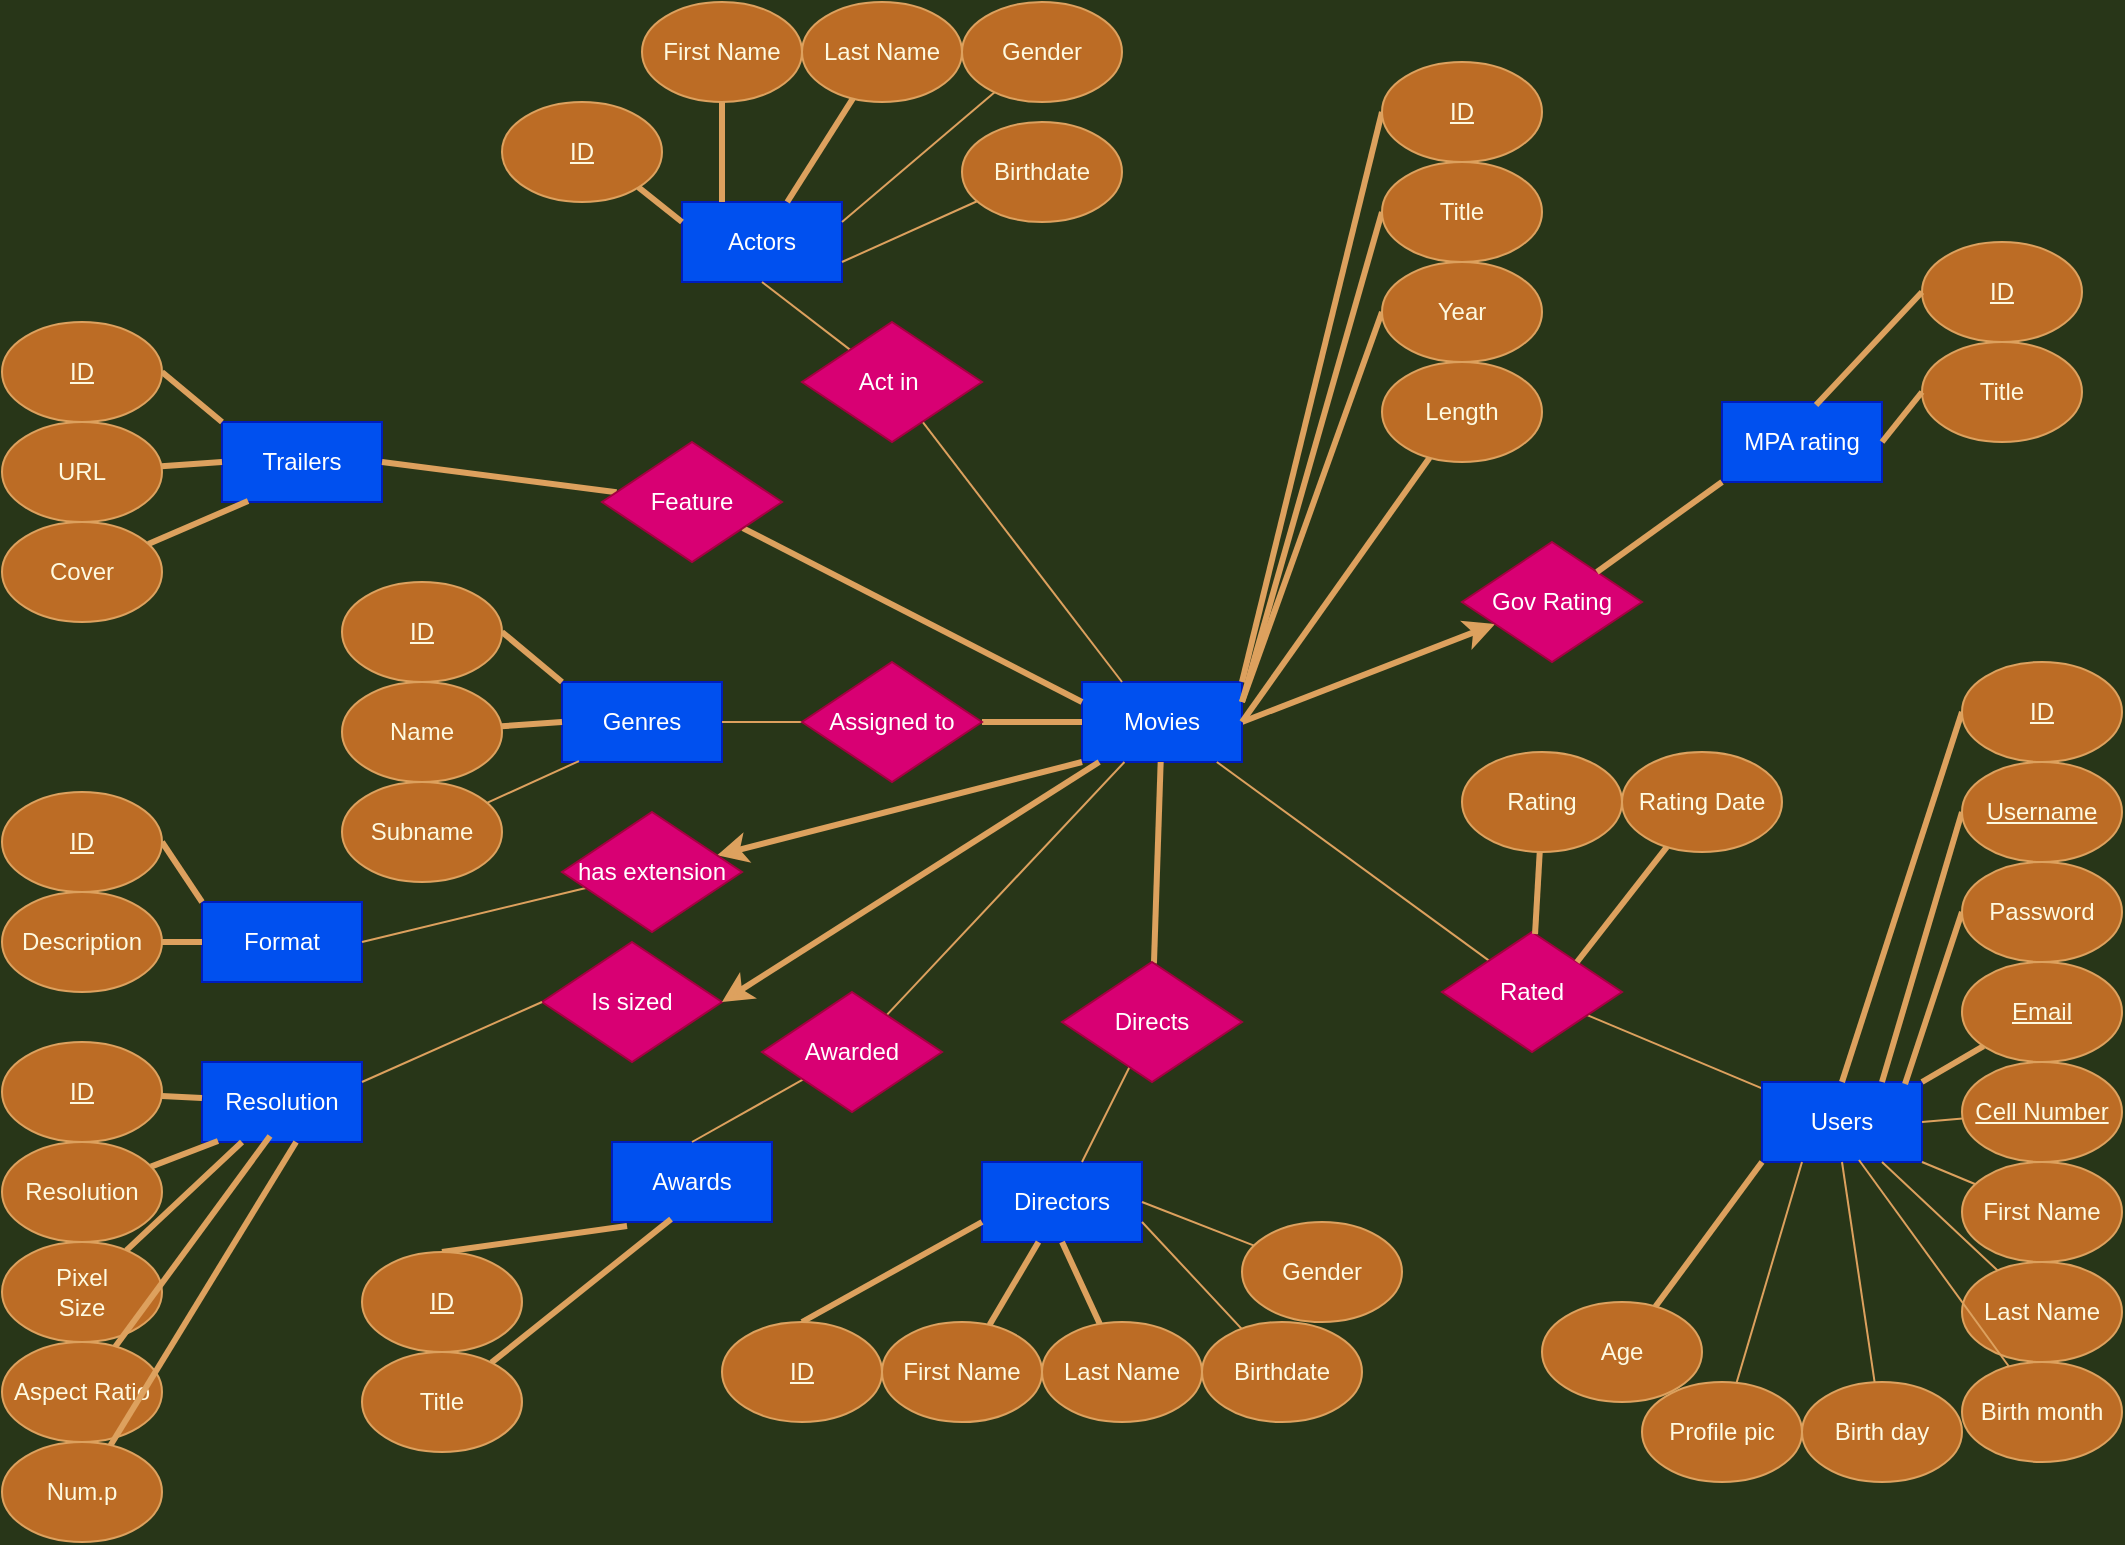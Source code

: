 <mxfile>
    <diagram id="TzO9_d-Kj98EIlD6F85Y" name="Page-1">
        <mxGraphModel dx="859" dy="622" grid="1" gridSize="10" guides="1" tooltips="1" connect="1" arrows="1" fold="1" page="1" pageScale="1" pageWidth="1100" pageHeight="850" background="#283618" math="0" shadow="0">
            <root>
                <mxCell id="0"/>
                <mxCell id="1" parent="0"/>
                <mxCell id="2" value="Trailers" style="rounded=0;whiteSpace=wrap;html=1;fillColor=#0050ef;strokeColor=#001DBC;fontColor=#ffffff;" parent="1" vertex="1">
                    <mxGeometry x="120" y="220" width="80" height="40" as="geometry"/>
                </mxCell>
                <mxCell id="3" value="Format" style="rounded=0;whiteSpace=wrap;html=1;fillColor=#0050ef;strokeColor=#001DBC;fontColor=#ffffff;" parent="1" vertex="1">
                    <mxGeometry x="110" y="460" width="80" height="40" as="geometry"/>
                </mxCell>
                <mxCell id="4" value="Genres" style="rounded=0;whiteSpace=wrap;html=1;fillColor=#0050ef;strokeColor=#001DBC;fontColor=#ffffff;" parent="1" vertex="1">
                    <mxGeometry x="290" y="350" width="80" height="40" as="geometry"/>
                </mxCell>
                <mxCell id="5" value="Actors" style="rounded=0;whiteSpace=wrap;html=1;fillColor=#0050ef;strokeColor=#001DBC;fontColor=#ffffff;" parent="1" vertex="1">
                    <mxGeometry x="350" y="110" width="80" height="40" as="geometry"/>
                </mxCell>
                <mxCell id="6" value="Directors" style="rounded=0;whiteSpace=wrap;html=1;fillColor=#0050ef;strokeColor=#001DBC;fontColor=#ffffff;" parent="1" vertex="1">
                    <mxGeometry x="500" y="590" width="80" height="40" as="geometry"/>
                </mxCell>
                <mxCell id="136" value="" style="edgeStyle=none;rounded=0;orthogonalLoop=1;jettySize=auto;html=1;endArrow=classic;endFill=1;strokeWidth=3;strokeColor=#DDA15E;" edge="1" parent="1" target="134">
                    <mxGeometry relative="1" as="geometry">
                        <mxPoint x="630" y="370" as="sourcePoint"/>
                    </mxGeometry>
                </mxCell>
                <mxCell id="8" value="Movies" style="rounded=0;whiteSpace=wrap;html=1;fillColor=#0050ef;strokeColor=#001DBC;fontColor=#ffffff;" parent="1" vertex="1">
                    <mxGeometry x="550" y="350" width="80" height="40" as="geometry"/>
                </mxCell>
                <mxCell id="10" value="Awards" style="rounded=0;whiteSpace=wrap;html=1;fillColor=#0050ef;strokeColor=#001DBC;fontColor=#ffffff;" parent="1" vertex="1">
                    <mxGeometry x="315" y="580" width="80" height="40" as="geometry"/>
                </mxCell>
                <mxCell id="83" value="" style="edgeStyle=none;rounded=1;sketch=0;orthogonalLoop=1;jettySize=auto;html=1;fontColor=#FEFAE0;startArrow=none;startFill=0;endArrow=none;endFill=0;strokeColor=#DDA15E;strokeWidth=1;fillColor=#BC6C25;" parent="1" source="11" target="69" edge="1">
                    <mxGeometry relative="1" as="geometry"/>
                </mxCell>
                <mxCell id="11" value="Users" style="rounded=0;whiteSpace=wrap;html=1;fillColor=#0050ef;strokeColor=#001DBC;fontColor=#ffffff;" parent="1" vertex="1">
                    <mxGeometry x="890" y="550" width="80" height="40" as="geometry"/>
                </mxCell>
                <mxCell id="13" style="rounded=0;orthogonalLoop=1;jettySize=auto;html=1;entryX=1;entryY=0;entryDx=0;entryDy=0;strokeWidth=3;endArrow=none;endFill=0;exitX=0;exitY=0.5;exitDx=0;exitDy=0;labelBackgroundColor=#283618;strokeColor=#DDA15E;fontColor=#FEFAE0;" parent="1" source="12" target="8" edge="1">
                    <mxGeometry relative="1" as="geometry"/>
                </mxCell>
                <mxCell id="12" value="&lt;u&gt;ID&lt;/u&gt;" style="ellipse;whiteSpace=wrap;html=1;fillColor=#BC6C25;strokeColor=#DDA15E;fontColor=#FEFAE0;" parent="1" vertex="1">
                    <mxGeometry x="700" y="40" width="80" height="50" as="geometry"/>
                </mxCell>
                <mxCell id="14" style="rounded=0;orthogonalLoop=1;jettySize=auto;html=1;strokeWidth=3;endArrow=none;endFill=0;entryX=0;entryY=0;entryDx=0;entryDy=0;exitX=1;exitY=0.5;exitDx=0;exitDy=0;labelBackgroundColor=#283618;strokeColor=#DDA15E;fontColor=#FEFAE0;" parent="1" source="15" target="2" edge="1">
                    <mxGeometry relative="1" as="geometry">
                        <mxPoint x="100" y="240" as="targetPoint"/>
                    </mxGeometry>
                </mxCell>
                <mxCell id="15" value="&lt;u&gt;ID&lt;/u&gt;" style="ellipse;whiteSpace=wrap;html=1;fillColor=#BC6C25;strokeColor=#DDA15E;fontColor=#FEFAE0;" parent="1" vertex="1">
                    <mxGeometry x="10" y="170" width="80" height="50" as="geometry"/>
                </mxCell>
                <mxCell id="16" style="rounded=0;orthogonalLoop=1;jettySize=auto;html=1;strokeWidth=3;endArrow=none;endFill=0;entryX=0;entryY=0;entryDx=0;entryDy=0;exitX=1;exitY=0.5;exitDx=0;exitDy=0;labelBackgroundColor=#283618;strokeColor=#DDA15E;fontColor=#FEFAE0;" parent="1" source="17" target="4" edge="1">
                    <mxGeometry relative="1" as="geometry">
                        <mxPoint x="280" y="370" as="targetPoint"/>
                    </mxGeometry>
                </mxCell>
                <mxCell id="17" value="&lt;u&gt;ID&lt;/u&gt;" style="ellipse;whiteSpace=wrap;html=1;fillColor=#BC6C25;strokeColor=#DDA15E;fontColor=#FEFAE0;" parent="1" vertex="1">
                    <mxGeometry x="180" y="300" width="80" height="50" as="geometry"/>
                </mxCell>
                <mxCell id="18" style="rounded=0;orthogonalLoop=1;jettySize=auto;html=1;strokeWidth=3;endArrow=none;endFill=0;entryX=0;entryY=0;entryDx=0;entryDy=0;exitX=1;exitY=0.5;exitDx=0;exitDy=0;labelBackgroundColor=#283618;strokeColor=#DDA15E;fontColor=#FEFAE0;" parent="1" source="19" target="3" edge="1">
                    <mxGeometry relative="1" as="geometry">
                        <mxPoint x="90" y="470" as="targetPoint"/>
                    </mxGeometry>
                </mxCell>
                <mxCell id="19" value="&lt;u&gt;ID&lt;/u&gt;" style="ellipse;whiteSpace=wrap;html=1;fillColor=#BC6C25;strokeColor=#DDA15E;fontColor=#FEFAE0;" parent="1" vertex="1">
                    <mxGeometry x="10" y="405" width="80" height="50" as="geometry"/>
                </mxCell>
                <mxCell id="20" style="rounded=0;orthogonalLoop=1;jettySize=auto;html=1;strokeWidth=3;endArrow=none;endFill=0;exitX=1;exitY=1;exitDx=0;exitDy=0;labelBackgroundColor=#283618;strokeColor=#DDA15E;fontColor=#FEFAE0;entryX=0;entryY=0.25;entryDx=0;entryDy=0;" parent="1" source="21" target="5" edge="1">
                    <mxGeometry relative="1" as="geometry">
                        <mxPoint x="380" y="100" as="targetPoint"/>
                    </mxGeometry>
                </mxCell>
                <mxCell id="21" value="&lt;u&gt;ID&lt;/u&gt;" style="ellipse;whiteSpace=wrap;html=1;fillColor=#BC6C25;strokeColor=#DDA15E;fontColor=#FEFAE0;" parent="1" vertex="1">
                    <mxGeometry x="260" y="60" width="80" height="50" as="geometry"/>
                </mxCell>
                <mxCell id="22" style="rounded=0;orthogonalLoop=1;jettySize=auto;html=1;entryX=0.094;entryY=1.05;entryDx=0;entryDy=0;strokeWidth=3;endArrow=none;endFill=0;exitX=0.5;exitY=0;exitDx=0;exitDy=0;labelBackgroundColor=#283618;strokeColor=#DDA15E;fontColor=#FEFAE0;entryPerimeter=0;" parent="1" source="23" target="10" edge="1">
                    <mxGeometry relative="1" as="geometry">
                        <mxPoint x="300" y="690" as="targetPoint"/>
                    </mxGeometry>
                </mxCell>
                <mxCell id="23" value="&lt;u&gt;ID&lt;/u&gt;" style="ellipse;whiteSpace=wrap;html=1;fillColor=#BC6C25;strokeColor=#DDA15E;fontColor=#FEFAE0;" parent="1" vertex="1">
                    <mxGeometry x="190" y="635" width="80" height="50" as="geometry"/>
                </mxCell>
                <mxCell id="25" style="edgeStyle=none;rounded=0;orthogonalLoop=1;jettySize=auto;html=1;entryX=0;entryY=0.75;entryDx=0;entryDy=0;endArrow=none;endFill=0;strokeWidth=3;exitX=0.5;exitY=0;exitDx=0;exitDy=0;labelBackgroundColor=#283618;strokeColor=#DDA15E;fontColor=#FEFAE0;" parent="1" source="24" target="6" edge="1">
                    <mxGeometry relative="1" as="geometry"/>
                </mxCell>
                <mxCell id="24" value="&lt;u&gt;ID&lt;/u&gt;" style="ellipse;whiteSpace=wrap;html=1;fillColor=#BC6C25;strokeColor=#DDA15E;fontColor=#FEFAE0;" parent="1" vertex="1">
                    <mxGeometry x="370" y="670" width="80" height="50" as="geometry"/>
                </mxCell>
                <mxCell id="29" style="edgeStyle=none;rounded=0;orthogonalLoop=1;jettySize=auto;html=1;entryX=0.5;entryY=0;entryDx=0;entryDy=0;endArrow=none;endFill=0;strokeWidth=3;exitX=0;exitY=0.5;exitDx=0;exitDy=0;labelBackgroundColor=#283618;strokeColor=#DDA15E;fontColor=#FEFAE0;" parent="1" source="28" target="11" edge="1">
                    <mxGeometry relative="1" as="geometry"/>
                </mxCell>
                <mxCell id="28" value="&lt;u&gt;ID&lt;/u&gt;" style="ellipse;whiteSpace=wrap;html=1;fillColor=#BC6C25;strokeColor=#DDA15E;fontColor=#FEFAE0;" parent="1" vertex="1">
                    <mxGeometry x="990" y="340" width="80" height="50" as="geometry"/>
                </mxCell>
                <mxCell id="32" style="edgeStyle=none;rounded=0;orthogonalLoop=1;jettySize=auto;html=1;entryX=0;entryY=0.5;entryDx=0;entryDy=0;endArrow=none;endFill=0;strokeWidth=3;labelBackgroundColor=#283618;strokeColor=#DDA15E;fontColor=#FEFAE0;" parent="1" source="31" target="4" edge="1">
                    <mxGeometry relative="1" as="geometry"/>
                </mxCell>
                <mxCell id="31" value="Name" style="ellipse;whiteSpace=wrap;html=1;fillColor=#BC6C25;strokeColor=#DDA15E;fontColor=#FEFAE0;" parent="1" vertex="1">
                    <mxGeometry x="180" y="350" width="80" height="50" as="geometry"/>
                </mxCell>
                <mxCell id="34" value="" style="edgeStyle=none;rounded=0;orthogonalLoop=1;jettySize=auto;html=1;endArrow=none;endFill=0;strokeWidth=1;labelBackgroundColor=#283618;strokeColor=#DDA15E;fontColor=#FEFAE0;" parent="1" source="33" target="4" edge="1">
                    <mxGeometry relative="1" as="geometry"/>
                </mxCell>
                <mxCell id="35" value="" style="edgeStyle=none;rounded=0;orthogonalLoop=1;jettySize=auto;html=1;endArrow=none;endFill=0;strokeWidth=3;labelBackgroundColor=#283618;strokeColor=#DDA15E;fontColor=#FEFAE0;" parent="1" source="33" target="8" edge="1">
                    <mxGeometry relative="1" as="geometry"/>
                </mxCell>
                <mxCell id="33" value="Assigned to" style="rhombus;whiteSpace=wrap;html=1;fillColor=#d80073;strokeColor=#A50040;fontColor=#ffffff;" parent="1" vertex="1">
                    <mxGeometry x="410" y="340" width="90" height="60" as="geometry"/>
                </mxCell>
                <mxCell id="38" value="" style="rounded=1;sketch=0;orthogonalLoop=1;jettySize=auto;html=1;fontColor=#FEFAE0;strokeColor=#DDA15E;fillColor=#BC6C25;strokeWidth=3;endArrow=none;endFill=0;" parent="1" source="37" target="3" edge="1">
                    <mxGeometry relative="1" as="geometry"/>
                </mxCell>
                <mxCell id="37" value="Description" style="ellipse;whiteSpace=wrap;html=1;fillColor=#BC6C25;strokeColor=#DDA15E;fontColor=#FEFAE0;" parent="1" vertex="1">
                    <mxGeometry x="10" y="455" width="80" height="50" as="geometry"/>
                </mxCell>
                <mxCell id="43" style="edgeStyle=none;rounded=1;sketch=0;orthogonalLoop=1;jettySize=auto;html=1;entryX=1;entryY=0.5;entryDx=0;entryDy=0;fontColor=#FEFAE0;endArrow=none;endFill=0;strokeColor=#DDA15E;strokeWidth=1;fillColor=#BC6C25;" parent="1" source="41" target="3" edge="1">
                    <mxGeometry relative="1" as="geometry"/>
                </mxCell>
                <mxCell id="44" style="edgeStyle=none;rounded=1;sketch=0;orthogonalLoop=1;jettySize=auto;html=1;entryX=0;entryY=1;entryDx=0;entryDy=0;fontColor=#FEFAE0;endArrow=none;endFill=0;strokeColor=#DDA15E;strokeWidth=3;fillColor=#BC6C25;startArrow=classic;startFill=1;" parent="1" source="41" target="8" edge="1">
                    <mxGeometry relative="1" as="geometry"/>
                </mxCell>
                <mxCell id="41" value="has extension" style="rhombus;whiteSpace=wrap;html=1;fillColor=#d80073;strokeColor=#A50040;fontColor=#ffffff;" parent="1" vertex="1">
                    <mxGeometry x="290" y="415" width="90" height="60" as="geometry"/>
                </mxCell>
                <mxCell id="46" style="edgeStyle=none;rounded=1;sketch=0;orthogonalLoop=1;jettySize=auto;html=1;entryX=0.106;entryY=0.988;entryDx=0;entryDy=0;entryPerimeter=0;fontColor=#FEFAE0;startArrow=none;startFill=0;endArrow=none;endFill=0;strokeColor=#DDA15E;strokeWidth=1;fillColor=#BC6C25;" parent="1" source="45" target="4" edge="1">
                    <mxGeometry relative="1" as="geometry"/>
                </mxCell>
                <mxCell id="45" value="Subname" style="ellipse;whiteSpace=wrap;html=1;fillColor=#BC6C25;strokeColor=#DDA15E;fontColor=#FEFAE0;" parent="1" vertex="1">
                    <mxGeometry x="180" y="400" width="80" height="50" as="geometry"/>
                </mxCell>
                <mxCell id="48" style="edgeStyle=none;rounded=1;sketch=0;orthogonalLoop=1;jettySize=auto;html=1;entryX=0;entryY=0.5;entryDx=0;entryDy=0;fontColor=#FEFAE0;startArrow=none;startFill=0;endArrow=none;endFill=0;strokeColor=#DDA15E;strokeWidth=3;fillColor=#BC6C25;" parent="1" source="47" target="2" edge="1">
                    <mxGeometry relative="1" as="geometry"/>
                </mxCell>
                <mxCell id="47" value="URL" style="ellipse;whiteSpace=wrap;html=1;fillColor=#BC6C25;strokeColor=#DDA15E;fontColor=#FEFAE0;" parent="1" vertex="1">
                    <mxGeometry x="10" y="220" width="80" height="50" as="geometry"/>
                </mxCell>
                <mxCell id="50" style="edgeStyle=none;rounded=1;sketch=0;orthogonalLoop=1;jettySize=auto;html=1;entryX=1;entryY=0.5;entryDx=0;entryDy=0;fontColor=#FEFAE0;startArrow=none;startFill=0;endArrow=none;endFill=0;strokeColor=#DDA15E;strokeWidth=3;fillColor=#BC6C25;" parent="1" source="49" target="2" edge="1">
                    <mxGeometry relative="1" as="geometry"/>
                </mxCell>
                <mxCell id="51" style="edgeStyle=none;rounded=1;sketch=0;orthogonalLoop=1;jettySize=auto;html=1;entryX=0;entryY=0.25;entryDx=0;entryDy=0;fontColor=#FEFAE0;startArrow=none;startFill=0;endArrow=none;endFill=0;strokeColor=#DDA15E;strokeWidth=3;fillColor=#BC6C25;" parent="1" source="49" target="8" edge="1">
                    <mxGeometry relative="1" as="geometry"/>
                </mxCell>
                <mxCell id="49" value="Feature" style="rhombus;whiteSpace=wrap;html=1;fillColor=#d80073;strokeColor=#A50040;fontColor=#ffffff;" parent="1" vertex="1">
                    <mxGeometry x="310" y="230" width="90" height="60" as="geometry"/>
                </mxCell>
                <mxCell id="53" style="edgeStyle=none;rounded=1;sketch=0;orthogonalLoop=1;jettySize=auto;html=1;entryX=0.25;entryY=0;entryDx=0;entryDy=0;fontColor=#FEFAE0;startArrow=none;startFill=0;endArrow=none;endFill=0;strokeColor=#DDA15E;strokeWidth=3;fillColor=#BC6C25;" parent="1" source="52" target="5" edge="1">
                    <mxGeometry relative="1" as="geometry"/>
                </mxCell>
                <mxCell id="52" value="First Name" style="ellipse;whiteSpace=wrap;html=1;fillColor=#BC6C25;strokeColor=#DDA15E;fontColor=#FEFAE0;" parent="1" vertex="1">
                    <mxGeometry x="330" y="10" width="80" height="50" as="geometry"/>
                </mxCell>
                <mxCell id="55" style="edgeStyle=none;rounded=1;sketch=0;orthogonalLoop=1;jettySize=auto;html=1;fontColor=#FEFAE0;startArrow=none;startFill=0;endArrow=none;endFill=0;strokeColor=#DDA15E;strokeWidth=3;fillColor=#BC6C25;" parent="1" source="54" target="5" edge="1">
                    <mxGeometry relative="1" as="geometry">
                        <mxPoint x="460" y="80" as="targetPoint"/>
                    </mxGeometry>
                </mxCell>
                <mxCell id="54" value="Last Name" style="ellipse;whiteSpace=wrap;html=1;fillColor=#BC6C25;strokeColor=#DDA15E;fontColor=#FEFAE0;" parent="1" vertex="1">
                    <mxGeometry x="410" y="10" width="80" height="50" as="geometry"/>
                </mxCell>
                <mxCell id="57" style="edgeStyle=none;rounded=1;sketch=0;orthogonalLoop=1;jettySize=auto;html=1;fontColor=#FEFAE0;startArrow=none;startFill=0;endArrow=none;endFill=0;strokeColor=#DDA15E;strokeWidth=1;fillColor=#BC6C25;entryX=1;entryY=0.25;entryDx=0;entryDy=0;" parent="1" source="56" target="5" edge="1">
                    <mxGeometry relative="1" as="geometry">
                        <mxPoint x="470" y="100" as="targetPoint"/>
                    </mxGeometry>
                </mxCell>
                <mxCell id="56" value="Gender" style="ellipse;whiteSpace=wrap;html=1;fillColor=#BC6C25;strokeColor=#DDA15E;fontColor=#FEFAE0;" parent="1" vertex="1">
                    <mxGeometry x="490" y="10" width="80" height="50" as="geometry"/>
                </mxCell>
                <mxCell id="59" style="edgeStyle=none;rounded=1;sketch=0;orthogonalLoop=1;jettySize=auto;html=1;entryX=1;entryY=0.75;entryDx=0;entryDy=0;fontColor=#FEFAE0;startArrow=none;startFill=0;endArrow=none;endFill=0;strokeColor=#DDA15E;strokeWidth=1;fillColor=#BC6C25;" parent="1" source="58" target="5" edge="1">
                    <mxGeometry relative="1" as="geometry"/>
                </mxCell>
                <mxCell id="58" value="Birthdate" style="ellipse;whiteSpace=wrap;html=1;fillColor=#BC6C25;strokeColor=#DDA15E;fontColor=#FEFAE0;" parent="1" vertex="1">
                    <mxGeometry x="490" y="70" width="80" height="50" as="geometry"/>
                </mxCell>
                <mxCell id="61" style="edgeStyle=none;rounded=1;sketch=0;orthogonalLoop=1;jettySize=auto;html=1;entryX=0.5;entryY=1;entryDx=0;entryDy=0;fontColor=#FEFAE0;startArrow=none;startFill=0;endArrow=none;endFill=0;strokeColor=#DDA15E;strokeWidth=1;fillColor=#BC6C25;" parent="1" source="60" target="5" edge="1">
                    <mxGeometry relative="1" as="geometry"/>
                </mxCell>
                <mxCell id="62" style="edgeStyle=none;rounded=1;sketch=0;orthogonalLoop=1;jettySize=auto;html=1;entryX=0.25;entryY=0;entryDx=0;entryDy=0;fontColor=#FEFAE0;startArrow=none;startFill=0;endArrow=none;endFill=0;strokeColor=#DDA15E;strokeWidth=1;fillColor=#BC6C25;" parent="1" source="60" target="8" edge="1">
                    <mxGeometry relative="1" as="geometry"/>
                </mxCell>
                <mxCell id="60" value="Act in&amp;nbsp;" style="rhombus;whiteSpace=wrap;html=1;fillColor=#d80073;strokeColor=#A50040;fontColor=#ffffff;" parent="1" vertex="1">
                    <mxGeometry x="410" y="170" width="90" height="60" as="geometry"/>
                </mxCell>
                <mxCell id="64" style="edgeStyle=none;rounded=1;sketch=0;orthogonalLoop=1;jettySize=auto;html=1;entryX=0.369;entryY=0.963;entryDx=0;entryDy=0;fontColor=#FEFAE0;startArrow=none;startFill=0;endArrow=none;endFill=0;strokeColor=#DDA15E;strokeWidth=3;fillColor=#BC6C25;entryPerimeter=0;" parent="1" source="63" target="10" edge="1">
                    <mxGeometry relative="1" as="geometry">
                        <mxPoint x="300" y="710" as="targetPoint"/>
                    </mxGeometry>
                </mxCell>
                <mxCell id="63" value="Title" style="ellipse;whiteSpace=wrap;html=1;fillColor=#BC6C25;strokeColor=#DDA15E;fontColor=#FEFAE0;" parent="1" vertex="1">
                    <mxGeometry x="190" y="685" width="80" height="50" as="geometry"/>
                </mxCell>
                <mxCell id="66" value="" style="edgeStyle=none;rounded=1;sketch=0;orthogonalLoop=1;jettySize=auto;html=1;fontColor=#FEFAE0;startArrow=none;startFill=0;endArrow=none;endFill=0;strokeColor=#DDA15E;strokeWidth=1;fillColor=#BC6C25;" parent="1" source="65" target="8" edge="1">
                    <mxGeometry relative="1" as="geometry"/>
                </mxCell>
                <mxCell id="67" value="" style="edgeStyle=none;rounded=1;sketch=0;orthogonalLoop=1;jettySize=auto;html=1;fontColor=#FEFAE0;startArrow=none;startFill=0;endArrow=none;endFill=0;strokeColor=#DDA15E;strokeWidth=1;fillColor=#BC6C25;entryX=0.5;entryY=0;entryDx=0;entryDy=0;" parent="1" source="65" target="10" edge="1">
                    <mxGeometry relative="1" as="geometry"/>
                </mxCell>
                <mxCell id="65" value="Awarded" style="rhombus;whiteSpace=wrap;html=1;fillColor=#d80073;strokeColor=#A50040;fontColor=#ffffff;" parent="1" vertex="1">
                    <mxGeometry x="390" y="505" width="90" height="60" as="geometry"/>
                </mxCell>
                <mxCell id="71" value="" style="edgeStyle=none;rounded=1;sketch=0;orthogonalLoop=1;jettySize=auto;html=1;fontColor=#FEFAE0;startArrow=none;startFill=0;endArrow=none;endFill=0;strokeColor=#DDA15E;strokeWidth=1;fillColor=#BC6C25;" parent="1" source="69" target="8" edge="1">
                    <mxGeometry relative="1" as="geometry"/>
                </mxCell>
                <mxCell id="69" value="Rated" style="rhombus;whiteSpace=wrap;html=1;fillColor=#d80073;strokeColor=#A50040;fontColor=#ffffff;" parent="1" vertex="1">
                    <mxGeometry x="730" y="475" width="90" height="60" as="geometry"/>
                </mxCell>
                <mxCell id="72" style="edgeStyle=none;rounded=1;sketch=0;orthogonalLoop=1;jettySize=auto;html=1;fontColor=#FEFAE0;startArrow=none;startFill=0;endArrow=none;endFill=0;strokeColor=#DDA15E;strokeWidth=3;fillColor=#BC6C25;" parent="1" source="73" target="6" edge="1">
                    <mxGeometry relative="1" as="geometry">
                        <mxPoint x="670" y="700" as="targetPoint"/>
                    </mxGeometry>
                </mxCell>
                <mxCell id="73" value="First Name" style="ellipse;whiteSpace=wrap;html=1;fillColor=#BC6C25;strokeColor=#DDA15E;fontColor=#FEFAE0;" parent="1" vertex="1">
                    <mxGeometry x="450" y="670" width="80" height="50" as="geometry"/>
                </mxCell>
                <mxCell id="74" style="edgeStyle=none;rounded=1;sketch=0;orthogonalLoop=1;jettySize=auto;html=1;fontColor=#FEFAE0;startArrow=none;startFill=0;endArrow=none;endFill=0;strokeColor=#DDA15E;strokeWidth=3;fillColor=#BC6C25;entryX=0.5;entryY=1;entryDx=0;entryDy=0;" parent="1" source="75" target="6" edge="1">
                    <mxGeometry relative="1" as="geometry">
                        <mxPoint x="702.632" y="700" as="targetPoint"/>
                    </mxGeometry>
                </mxCell>
                <mxCell id="75" value="Last Name" style="ellipse;whiteSpace=wrap;html=1;fillColor=#BC6C25;strokeColor=#DDA15E;fontColor=#FEFAE0;" parent="1" vertex="1">
                    <mxGeometry x="530" y="670" width="80" height="50" as="geometry"/>
                </mxCell>
                <mxCell id="76" style="edgeStyle=none;rounded=1;sketch=0;orthogonalLoop=1;jettySize=auto;html=1;fontColor=#FEFAE0;startArrow=none;startFill=0;endArrow=none;endFill=0;strokeColor=#DDA15E;strokeWidth=1;fillColor=#BC6C25;entryX=1;entryY=0.5;entryDx=0;entryDy=0;" parent="1" source="77" target="6" edge="1">
                    <mxGeometry relative="1" as="geometry">
                        <mxPoint x="730" y="710" as="targetPoint"/>
                    </mxGeometry>
                </mxCell>
                <mxCell id="77" value="Gender" style="ellipse;whiteSpace=wrap;html=1;fillColor=#BC6C25;strokeColor=#DDA15E;fontColor=#FEFAE0;" parent="1" vertex="1">
                    <mxGeometry x="630" y="620" width="80" height="50" as="geometry"/>
                </mxCell>
                <mxCell id="78" style="edgeStyle=none;rounded=1;sketch=0;orthogonalLoop=1;jettySize=auto;html=1;entryX=1;entryY=0.75;entryDx=0;entryDy=0;fontColor=#FEFAE0;startArrow=none;startFill=0;endArrow=none;endFill=0;strokeColor=#DDA15E;strokeWidth=1;fillColor=#BC6C25;" parent="1" source="79" target="6" edge="1">
                    <mxGeometry relative="1" as="geometry">
                        <mxPoint x="730" y="730" as="targetPoint"/>
                    </mxGeometry>
                </mxCell>
                <mxCell id="79" value="Birthdate" style="ellipse;whiteSpace=wrap;html=1;fillColor=#BC6C25;strokeColor=#DDA15E;fontColor=#FEFAE0;" parent="1" vertex="1">
                    <mxGeometry x="610" y="670" width="80" height="50" as="geometry"/>
                </mxCell>
                <mxCell id="81" value="" style="edgeStyle=none;rounded=1;sketch=0;orthogonalLoop=1;jettySize=auto;html=1;fontColor=#FEFAE0;startArrow=none;startFill=0;endArrow=none;endFill=0;strokeColor=#DDA15E;strokeWidth=1;fillColor=#BC6C25;" parent="1" source="80" target="6" edge="1">
                    <mxGeometry relative="1" as="geometry"/>
                </mxCell>
                <mxCell id="82" value="" style="edgeStyle=none;rounded=1;sketch=0;orthogonalLoop=1;jettySize=auto;html=1;fontColor=#FEFAE0;startArrow=none;startFill=0;endArrow=none;endFill=0;strokeColor=#DDA15E;strokeWidth=3;fillColor=#BC6C25;fontStyle=1" parent="1" source="80" target="8" edge="1">
                    <mxGeometry relative="1" as="geometry"/>
                </mxCell>
                <mxCell id="80" value="Directs" style="rhombus;whiteSpace=wrap;html=1;fillColor=#d80073;strokeColor=#A50040;fontColor=#ffffff;" parent="1" vertex="1">
                    <mxGeometry x="540" y="490" width="90" height="60" as="geometry"/>
                </mxCell>
                <mxCell id="90" style="edgeStyle=none;rounded=1;sketch=0;orthogonalLoop=1;jettySize=auto;html=1;entryX=1;entryY=0.25;entryDx=0;entryDy=0;fontColor=#FEFAE0;startArrow=none;startFill=0;endArrow=none;endFill=0;strokeColor=#DDA15E;strokeWidth=3;fillColor=#BC6C25;exitX=0;exitY=0.5;exitDx=0;exitDy=0;" parent="1" source="84" target="8" edge="1">
                    <mxGeometry relative="1" as="geometry"/>
                </mxCell>
                <mxCell id="84" value="Title" style="ellipse;whiteSpace=wrap;html=1;fillColor=#BC6C25;strokeColor=#DDA15E;fontColor=#FEFAE0;" parent="1" vertex="1">
                    <mxGeometry x="700" y="90" width="80" height="50" as="geometry"/>
                </mxCell>
                <mxCell id="91" style="edgeStyle=none;rounded=1;sketch=0;orthogonalLoop=1;jettySize=auto;html=1;entryX=1;entryY=0.25;entryDx=0;entryDy=0;fontColor=#FEFAE0;startArrow=none;startFill=0;endArrow=none;endFill=0;strokeColor=#DDA15E;strokeWidth=3;fillColor=#BC6C25;exitX=0;exitY=0.5;exitDx=0;exitDy=0;" parent="1" source="86" target="8" edge="1">
                    <mxGeometry relative="1" as="geometry"/>
                </mxCell>
                <mxCell id="86" value="Year" style="ellipse;whiteSpace=wrap;html=1;fillColor=#BC6C25;strokeColor=#DDA15E;fontColor=#FEFAE0;" parent="1" vertex="1">
                    <mxGeometry x="700" y="140" width="80" height="50" as="geometry"/>
                </mxCell>
                <mxCell id="93" style="edgeStyle=none;rounded=1;sketch=0;orthogonalLoop=1;jettySize=auto;html=1;entryX=1;entryY=0.5;entryDx=0;entryDy=0;fontColor=#FEFAE0;startArrow=none;startFill=0;endArrow=none;endFill=0;strokeColor=#DDA15E;strokeWidth=3;fillColor=#BC6C25;" parent="1" source="89" target="8" edge="1">
                    <mxGeometry relative="1" as="geometry"/>
                </mxCell>
                <mxCell id="89" value="Length" style="ellipse;whiteSpace=wrap;html=1;fillColor=#BC6C25;strokeColor=#DDA15E;fontColor=#FEFAE0;" parent="1" vertex="1">
                    <mxGeometry x="700" y="190" width="80" height="50" as="geometry"/>
                </mxCell>
                <mxCell id="96" value="" style="edgeStyle=none;rounded=1;sketch=0;orthogonalLoop=1;jettySize=auto;html=1;fontColor=#FEFAE0;startArrow=none;startFill=0;endArrow=none;endFill=0;strokeColor=#DDA15E;strokeWidth=3;fillColor=#BC6C25;" parent="1" source="95" target="69" edge="1">
                    <mxGeometry relative="1" as="geometry"/>
                </mxCell>
                <mxCell id="95" value="Rating" style="ellipse;whiteSpace=wrap;html=1;fillColor=#BC6C25;strokeColor=#DDA15E;fontColor=#FEFAE0;" parent="1" vertex="1">
                    <mxGeometry x="740" y="385" width="80" height="50" as="geometry"/>
                </mxCell>
                <mxCell id="98" style="edgeStyle=none;rounded=1;sketch=0;orthogonalLoop=1;jettySize=auto;html=1;entryX=1;entryY=0;entryDx=0;entryDy=0;fontColor=#FEFAE0;startArrow=none;startFill=0;endArrow=none;endFill=0;strokeColor=#DDA15E;strokeWidth=3;fillColor=#BC6C25;" parent="1" source="97" target="69" edge="1">
                    <mxGeometry relative="1" as="geometry"/>
                </mxCell>
                <mxCell id="97" value="Rating Date" style="ellipse;whiteSpace=wrap;html=1;fillColor=#BC6C25;strokeColor=#DDA15E;fontColor=#FEFAE0;" parent="1" vertex="1">
                    <mxGeometry x="820" y="385" width="80" height="50" as="geometry"/>
                </mxCell>
                <mxCell id="100" style="edgeStyle=none;rounded=1;sketch=0;orthogonalLoop=1;jettySize=auto;html=1;entryX=0.75;entryY=0;entryDx=0;entryDy=0;fontColor=#FEFAE0;startArrow=none;startFill=0;endArrow=none;endFill=0;strokeColor=#DDA15E;strokeWidth=3;fillColor=#BC6C25;exitX=0;exitY=0.5;exitDx=0;exitDy=0;" parent="1" source="99" target="11" edge="1">
                    <mxGeometry relative="1" as="geometry"/>
                </mxCell>
                <mxCell id="99" value="&lt;u&gt;Username&lt;/u&gt;" style="ellipse;whiteSpace=wrap;html=1;fillColor=#BC6C25;strokeColor=#DDA15E;fontColor=#FEFAE0;" parent="1" vertex="1">
                    <mxGeometry x="990" y="390" width="80" height="50" as="geometry"/>
                </mxCell>
                <mxCell id="102" style="edgeStyle=none;rounded=1;sketch=0;orthogonalLoop=1;jettySize=auto;html=1;entryX=0.894;entryY=0.025;entryDx=0;entryDy=0;fontColor=#FEFAE0;startArrow=none;startFill=0;endArrow=none;endFill=0;strokeColor=#DDA15E;strokeWidth=3;fillColor=#BC6C25;entryPerimeter=0;exitX=0;exitY=0.5;exitDx=0;exitDy=0;" parent="1" source="101" target="11" edge="1">
                    <mxGeometry relative="1" as="geometry">
                        <mxPoint x="970" y="460" as="targetPoint"/>
                    </mxGeometry>
                </mxCell>
                <mxCell id="101" value="Password" style="ellipse;whiteSpace=wrap;html=1;fillColor=#BC6C25;strokeColor=#DDA15E;fontColor=#FEFAE0;" parent="1" vertex="1">
                    <mxGeometry x="990" y="440" width="80" height="50" as="geometry"/>
                </mxCell>
                <mxCell id="104" style="edgeStyle=none;rounded=1;sketch=0;orthogonalLoop=1;jettySize=auto;html=1;entryX=1;entryY=1;entryDx=0;entryDy=0;fontColor=#FEFAE0;startArrow=none;startFill=0;endArrow=none;endFill=0;strokeColor=#DDA15E;strokeWidth=1;fillColor=#BC6C25;" parent="1" source="103" target="11" edge="1">
                    <mxGeometry relative="1" as="geometry"/>
                </mxCell>
                <mxCell id="103" value="First Name" style="ellipse;whiteSpace=wrap;html=1;fillColor=#BC6C25;strokeColor=#DDA15E;fontColor=#FEFAE0;" parent="1" vertex="1">
                    <mxGeometry x="990" y="590" width="80" height="50" as="geometry"/>
                </mxCell>
                <mxCell id="106" style="edgeStyle=none;rounded=1;sketch=0;orthogonalLoop=1;jettySize=auto;html=1;entryX=0.75;entryY=1;entryDx=0;entryDy=0;fontColor=#FEFAE0;startArrow=none;startFill=0;endArrow=none;endFill=0;strokeColor=#DDA15E;strokeWidth=1;fillColor=#BC6C25;" parent="1" source="105" target="11" edge="1">
                    <mxGeometry relative="1" as="geometry"/>
                </mxCell>
                <mxCell id="105" value="Last Name" style="ellipse;whiteSpace=wrap;html=1;fillColor=#BC6C25;strokeColor=#DDA15E;fontColor=#FEFAE0;" parent="1" vertex="1">
                    <mxGeometry x="990" y="640" width="80" height="50" as="geometry"/>
                </mxCell>
                <mxCell id="108" style="edgeStyle=none;rounded=1;sketch=0;orthogonalLoop=1;jettySize=auto;html=1;entryX=0.606;entryY=0.975;entryDx=0;entryDy=0;entryPerimeter=0;fontColor=#FEFAE0;startArrow=none;startFill=0;endArrow=none;endFill=0;strokeColor=#DDA15E;strokeWidth=1;fillColor=#BC6C25;" parent="1" source="107" target="11" edge="1">
                    <mxGeometry relative="1" as="geometry"/>
                </mxCell>
                <mxCell id="107" value="Birth month" style="ellipse;whiteSpace=wrap;html=1;fillColor=#BC6C25;strokeColor=#DDA15E;fontColor=#FEFAE0;" parent="1" vertex="1">
                    <mxGeometry x="990" y="690" width="80" height="50" as="geometry"/>
                </mxCell>
                <mxCell id="110" style="edgeStyle=none;rounded=1;sketch=0;orthogonalLoop=1;jettySize=auto;html=1;entryX=0.5;entryY=1;entryDx=0;entryDy=0;fontColor=#FEFAE0;startArrow=none;startFill=0;endArrow=none;endFill=0;strokeColor=#DDA15E;strokeWidth=1;fillColor=#BC6C25;" parent="1" source="109" target="11" edge="1">
                    <mxGeometry relative="1" as="geometry"/>
                </mxCell>
                <mxCell id="109" value="Birth day" style="ellipse;whiteSpace=wrap;html=1;fillColor=#BC6C25;strokeColor=#DDA15E;fontColor=#FEFAE0;" parent="1" vertex="1">
                    <mxGeometry x="910" y="700" width="80" height="50" as="geometry"/>
                </mxCell>
                <mxCell id="112" style="edgeStyle=none;rounded=1;sketch=0;orthogonalLoop=1;jettySize=auto;html=1;entryX=0.25;entryY=1;entryDx=0;entryDy=0;fontColor=#FEFAE0;startArrow=none;startFill=0;endArrow=none;endFill=0;strokeColor=#DDA15E;strokeWidth=1;fillColor=#BC6C25;" parent="1" source="111" target="11" edge="1">
                    <mxGeometry relative="1" as="geometry"/>
                </mxCell>
                <mxCell id="111" value="Profile pic" style="ellipse;whiteSpace=wrap;html=1;fillColor=#BC6C25;strokeColor=#DDA15E;fontColor=#FEFAE0;" parent="1" vertex="1">
                    <mxGeometry x="830" y="700" width="80" height="50" as="geometry"/>
                </mxCell>
                <mxCell id="114" style="edgeStyle=none;rounded=1;sketch=0;orthogonalLoop=1;jettySize=auto;html=1;entryX=1;entryY=0;entryDx=0;entryDy=0;fontColor=#FEFAE0;startArrow=none;startFill=0;endArrow=none;endFill=0;strokeColor=#DDA15E;strokeWidth=3;fillColor=#BC6C25;" parent="1" source="113" target="11" edge="1">
                    <mxGeometry relative="1" as="geometry"/>
                </mxCell>
                <mxCell id="113" value="Email" style="ellipse;whiteSpace=wrap;html=1;fillColor=#BC6C25;strokeColor=#DDA15E;fontColor=#FEFAE0;fontStyle=4" parent="1" vertex="1">
                    <mxGeometry x="990" y="490" width="80" height="50" as="geometry"/>
                </mxCell>
                <mxCell id="117" style="edgeStyle=none;rounded=1;sketch=0;orthogonalLoop=1;jettySize=auto;html=1;entryX=1;entryY=0.5;entryDx=0;entryDy=0;fontColor=#FEFAE0;startArrow=none;startFill=0;endArrow=none;endFill=0;strokeColor=#DDA15E;strokeWidth=1;fillColor=#BC6C25;" parent="1" source="116" target="11" edge="1">
                    <mxGeometry relative="1" as="geometry"/>
                </mxCell>
                <mxCell id="116" value="Cell Number" style="ellipse;whiteSpace=wrap;html=1;fillColor=#BC6C25;strokeColor=#DDA15E;fontColor=#FEFAE0;fontStyle=4" parent="1" vertex="1">
                    <mxGeometry x="990" y="540" width="80" height="50" as="geometry"/>
                </mxCell>
                <mxCell id="119" style="edgeStyle=none;rounded=1;sketch=0;orthogonalLoop=1;jettySize=auto;html=1;entryX=0;entryY=1;entryDx=0;entryDy=0;fontColor=#FEFAE0;startArrow=none;startFill=0;endArrow=none;endFill=0;strokeColor=#DDA15E;strokeWidth=3;fillColor=#BC6C25;" parent="1" source="118" target="11" edge="1">
                    <mxGeometry relative="1" as="geometry"/>
                </mxCell>
                <mxCell id="118" value="Age" style="ellipse;whiteSpace=wrap;html=1;fillColor=#BC6C25;strokeColor=#DDA15E;fontColor=#FEFAE0;" parent="1" vertex="1">
                    <mxGeometry x="780" y="660" width="80" height="50" as="geometry"/>
                </mxCell>
                <mxCell id="121" style="edgeStyle=none;rounded=1;sketch=0;orthogonalLoop=1;jettySize=auto;html=1;entryX=0.163;entryY=0.988;entryDx=0;entryDy=0;fontColor=#FEFAE0;startArrow=none;startFill=0;endArrow=none;endFill=0;strokeColor=#DDA15E;strokeWidth=3;fillColor=#BC6C25;entryPerimeter=0;" parent="1" source="120" target="2" edge="1">
                    <mxGeometry relative="1" as="geometry">
                        <mxPoint x="-60" y="360" as="targetPoint"/>
                    </mxGeometry>
                </mxCell>
                <mxCell id="120" value="Cover" style="ellipse;whiteSpace=wrap;html=1;fillColor=#BC6C25;strokeColor=#DDA15E;fontColor=#FEFAE0;" parent="1" vertex="1">
                    <mxGeometry x="10" y="270" width="80" height="50" as="geometry"/>
                </mxCell>
                <mxCell id="122" value="MPA rating" style="rounded=0;whiteSpace=wrap;html=1;fillColor=#0050ef;strokeColor=#001DBC;fontColor=#ffffff;" vertex="1" parent="1">
                    <mxGeometry x="870" y="210" width="80" height="40" as="geometry"/>
                </mxCell>
                <mxCell id="123" value="&lt;u&gt;ID&lt;/u&gt;" style="ellipse;whiteSpace=wrap;html=1;fillColor=#BC6C25;strokeColor=#DDA15E;fontColor=#FEFAE0;" vertex="1" parent="1">
                    <mxGeometry x="970" y="130" width="80" height="50" as="geometry"/>
                </mxCell>
                <mxCell id="124" value="Title" style="ellipse;whiteSpace=wrap;html=1;fillColor=#BC6C25;strokeColor=#DDA15E;fontColor=#FEFAE0;" vertex="1" parent="1">
                    <mxGeometry x="970" y="180" width="80" height="50" as="geometry"/>
                </mxCell>
                <mxCell id="127" style="edgeStyle=none;rounded=1;sketch=0;orthogonalLoop=1;jettySize=auto;html=1;entryX=0.588;entryY=0.038;entryDx=0;entryDy=0;fontColor=#FEFAE0;startArrow=none;startFill=0;endArrow=none;endFill=0;strokeColor=#DDA15E;strokeWidth=3;fillColor=#BC6C25;exitX=0;exitY=0.5;exitDx=0;exitDy=0;entryPerimeter=0;" edge="1" parent="1" source="123" target="122">
                    <mxGeometry relative="1" as="geometry">
                        <mxPoint x="963.782" y="140.003" as="sourcePoint"/>
                        <mxPoint x="870" y="272.15" as="targetPoint"/>
                    </mxGeometry>
                </mxCell>
                <mxCell id="129" style="edgeStyle=none;rounded=1;sketch=0;orthogonalLoop=1;jettySize=auto;html=1;fontColor=#FEFAE0;startArrow=none;startFill=0;endArrow=none;endFill=0;strokeColor=#DDA15E;strokeWidth=3;fillColor=#BC6C25;exitX=0;exitY=0.5;exitDx=0;exitDy=0;entryX=1;entryY=0.5;entryDx=0;entryDy=0;" edge="1" parent="1" source="124" target="122">
                    <mxGeometry relative="1" as="geometry">
                        <mxPoint x="980" y="165" as="sourcePoint"/>
                        <mxPoint x="920" y="230" as="targetPoint"/>
                    </mxGeometry>
                </mxCell>
                <mxCell id="134" value="Gov Rating" style="rhombus;whiteSpace=wrap;html=1;fillColor=#d80073;strokeColor=#A50040;fontColor=#ffffff;" vertex="1" parent="1">
                    <mxGeometry x="740" y="280" width="90" height="60" as="geometry"/>
                </mxCell>
                <mxCell id="135" style="edgeStyle=none;rounded=1;sketch=0;orthogonalLoop=1;jettySize=auto;html=1;entryX=0;entryY=1;entryDx=0;entryDy=0;fontColor=#FEFAE0;startArrow=none;startFill=0;endArrow=none;endFill=0;strokeColor=#DDA15E;strokeWidth=3;fillColor=#BC6C25;exitX=1;exitY=0;exitDx=0;exitDy=0;" edge="1" parent="1" source="134" target="122">
                    <mxGeometry relative="1" as="geometry">
                        <mxPoint x="980" y="165" as="sourcePoint"/>
                        <mxPoint x="927.04" y="221.52" as="targetPoint"/>
                    </mxGeometry>
                </mxCell>
                <mxCell id="137" value="Resolution" style="rounded=0;whiteSpace=wrap;html=1;fillColor=#0050ef;strokeColor=#001DBC;fontColor=#ffffff;" vertex="1" parent="1">
                    <mxGeometry x="110" y="540" width="80" height="40" as="geometry"/>
                </mxCell>
                <mxCell id="139" style="edgeStyle=none;rounded=0;orthogonalLoop=1;jettySize=auto;html=1;endArrow=none;endFill=0;strokeColor=#DDA15E;strokeWidth=3;" edge="1" parent="1" source="138" target="137">
                    <mxGeometry relative="1" as="geometry"/>
                </mxCell>
                <mxCell id="138" value="&lt;u&gt;ID&lt;/u&gt;" style="ellipse;whiteSpace=wrap;html=1;fillColor=#BC6C25;strokeColor=#DDA15E;fontColor=#FEFAE0;" vertex="1" parent="1">
                    <mxGeometry x="10" y="530" width="80" height="50" as="geometry"/>
                </mxCell>
                <mxCell id="144" style="edgeStyle=none;rounded=0;orthogonalLoop=1;jettySize=auto;html=1;entryX=0.1;entryY=0.988;entryDx=0;entryDy=0;entryPerimeter=0;endArrow=none;endFill=0;strokeColor=#DDA15E;strokeWidth=3;" edge="1" parent="1" source="140" target="137">
                    <mxGeometry relative="1" as="geometry"/>
                </mxCell>
                <mxCell id="140" value="Resolution" style="ellipse;whiteSpace=wrap;html=1;fillColor=#BC6C25;strokeColor=#DDA15E;fontColor=#FEFAE0;" vertex="1" parent="1">
                    <mxGeometry x="10" y="580" width="80" height="50" as="geometry"/>
                </mxCell>
                <mxCell id="145" style="edgeStyle=none;rounded=0;orthogonalLoop=1;jettySize=auto;html=1;entryX=0.25;entryY=1;entryDx=0;entryDy=0;endArrow=none;endFill=0;strokeColor=#DDA15E;strokeWidth=3;" edge="1" parent="1" source="141" target="137">
                    <mxGeometry relative="1" as="geometry"/>
                </mxCell>
                <mxCell id="141" value="Pixel&lt;span style=&quot;color: rgba(0 , 0 , 0 , 0) ; font-family: monospace ; font-size: 0px&quot;&gt;%3CmxGraphModel%3E%3Croot%3E%3CmxCell%20id%3D%220%22%2F%3E%3CmxCell%20id%3D%221%22%20parent%3D%220%22%2F%3E%3CmxCell%20id%3D%222%22%20value%3D%22Resolution%22%20style%3D%22ellipse%3BwhiteSpace%3Dwrap%3Bhtml%3D1%3BfillColor%3D%23BC6C25%3BstrokeColor%3D%23DDA15E%3BfontColor%3D%23FEFAE0%3B%22%20vertex%3D%221%22%20parent%3D%221%22%3E%3CmxGeometry%20x%3D%2210%22%20y%3D%22580%22%20width%3D%2280%22%20height%3D%2250%22%20as%3D%22geometry%22%2F%3E%3C%2FmxCell%3E%3C%2Froot%3E%3C%2FmxGraphModel%3E&lt;/span&gt;&lt;br&gt;Size&lt;span style=&quot;color: rgba(0 , 0 , 0 , 0) ; font-family: monospace ; font-size: 0px&quot;&gt;%3CmxGraphModel%3E%3Croot%3E%3CmxCell%20id%3D%220%22%2F%3E%3CmxCell%20id%3D%221%22%20parent%3D%220%22%2F%3E%3CmxCell%20id%3D%222%22%20value%3D%22Resolution%22%20style%3D%22ellipse%3BwhiteSpace%3Dwrap%3Bhtml%3D1%3BfillColor%3D%23BC6C25%3BstrokeColor%3D%23DDA15E%3BfontColor%3D%23FEFAE0%3B%22%20vertex%3D%221%22%20parent%3D%221%22%3E%3CmxGeometry%20x%3D%2210%22%20y%3D%22580%22%20width%3D%2280%22%20height%3D%2250%22%20as%3D%22geometry%22%2F%3E%3C%2FmxCell%3E%3C%2Froot%3E%3C%2FmxGraphModel%3E&lt;/span&gt;" style="ellipse;whiteSpace=wrap;html=1;fillColor=#BC6C25;strokeColor=#DDA15E;fontColor=#FEFAE0;" vertex="1" parent="1">
                    <mxGeometry x="10" y="630" width="80" height="50" as="geometry"/>
                </mxCell>
                <mxCell id="146" style="edgeStyle=none;rounded=0;orthogonalLoop=1;jettySize=auto;html=1;endArrow=none;endFill=0;strokeColor=#DDA15E;strokeWidth=3;" edge="1" parent="1" source="142">
                    <mxGeometry relative="1" as="geometry">
                        <mxPoint x="144" y="577" as="targetPoint"/>
                    </mxGeometry>
                </mxCell>
                <mxCell id="142" value="Aspect Ratio" style="ellipse;whiteSpace=wrap;html=1;fillColor=#BC6C25;strokeColor=#DDA15E;fontColor=#FEFAE0;" vertex="1" parent="1">
                    <mxGeometry x="10" y="680" width="80" height="50" as="geometry"/>
                </mxCell>
                <mxCell id="147" style="edgeStyle=none;rounded=0;orthogonalLoop=1;jettySize=auto;html=1;entryX=0.588;entryY=1;entryDx=0;entryDy=0;entryPerimeter=0;endArrow=none;endFill=0;strokeColor=#DDA15E;strokeWidth=3;" edge="1" parent="1" source="143" target="137">
                    <mxGeometry relative="1" as="geometry"/>
                </mxCell>
                <mxCell id="143" value="Num.p" style="ellipse;whiteSpace=wrap;html=1;fillColor=#BC6C25;strokeColor=#DDA15E;fontColor=#FEFAE0;" vertex="1" parent="1">
                    <mxGeometry x="10" y="730" width="80" height="50" as="geometry"/>
                </mxCell>
                <mxCell id="148" value="Is sized" style="rhombus;whiteSpace=wrap;html=1;fillColor=#d80073;strokeColor=#A50040;fontColor=#ffffff;" vertex="1" parent="1">
                    <mxGeometry x="280" y="480" width="90" height="60" as="geometry"/>
                </mxCell>
                <mxCell id="149" style="edgeStyle=none;rounded=1;sketch=0;orthogonalLoop=1;jettySize=auto;html=1;fontColor=#FEFAE0;endArrow=none;endFill=0;strokeColor=#DDA15E;strokeWidth=3;fillColor=#BC6C25;startArrow=classic;startFill=1;exitX=1;exitY=0.5;exitDx=0;exitDy=0;" edge="1" parent="1" source="148" target="8">
                    <mxGeometry relative="1" as="geometry">
                        <mxPoint x="377.521" y="446.681" as="sourcePoint"/>
                        <mxPoint x="560" y="400" as="targetPoint"/>
                    </mxGeometry>
                </mxCell>
                <mxCell id="150" style="edgeStyle=none;rounded=1;sketch=0;orthogonalLoop=1;jettySize=auto;html=1;entryX=1;entryY=0.25;entryDx=0;entryDy=0;fontColor=#FEFAE0;endArrow=none;endFill=0;strokeColor=#DDA15E;strokeWidth=1;fillColor=#BC6C25;exitX=0;exitY=0.5;exitDx=0;exitDy=0;" edge="1" parent="1" source="148" target="137">
                    <mxGeometry relative="1" as="geometry">
                        <mxPoint x="311.962" y="462.975" as="sourcePoint"/>
                        <mxPoint x="200" y="490" as="targetPoint"/>
                    </mxGeometry>
                </mxCell>
            </root>
        </mxGraphModel>
    </diagram>
</mxfile>